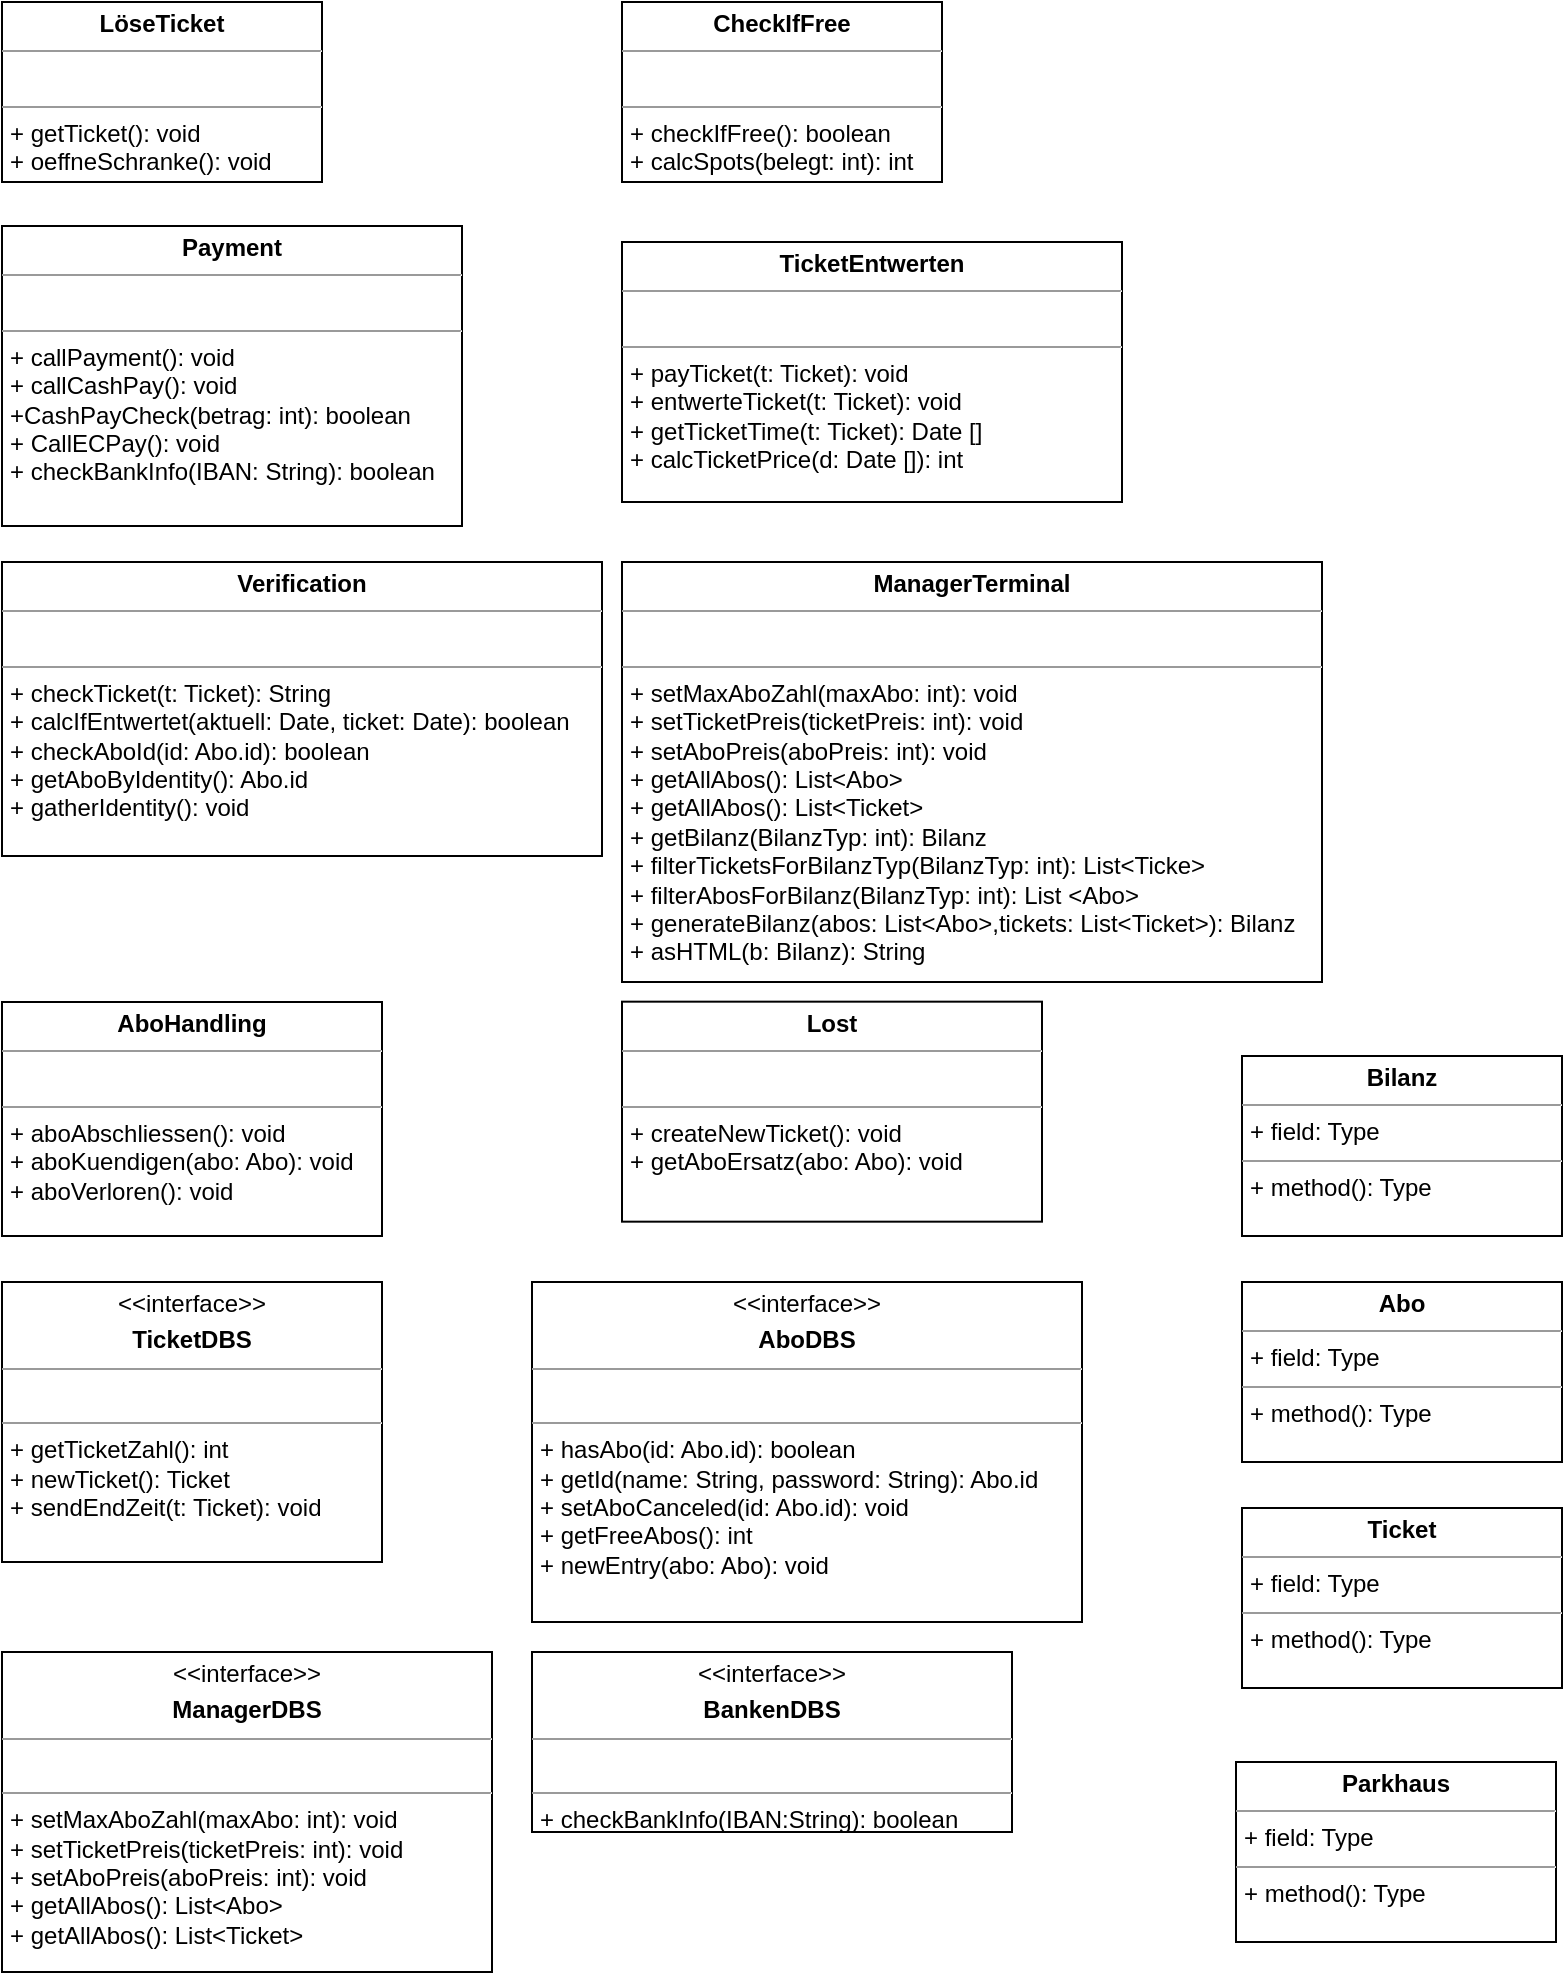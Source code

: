 <mxfile version="10.7.7" type="device"><diagram name="Page-1" id="c4acf3e9-155e-7222-9cf6-157b1a14988f"><mxGraphModel dx="1123" dy="862" grid="1" gridSize="10" guides="1" tooltips="1" connect="1" arrows="1" fold="1" page="1" pageScale="1" pageWidth="850" pageHeight="1100" background="#ffffff" math="0" shadow="0"><root><mxCell id="0"/><mxCell id="1" parent="0"/><mxCell id="57TfwCrqXmgdfSixupcV-1" value="&lt;p style=&quot;margin: 0px ; margin-top: 4px ; text-align: center&quot;&gt;&lt;b&gt;LöseTicket&lt;/b&gt;&lt;/p&gt;&lt;hr size=&quot;1&quot;&gt;&lt;p style=&quot;margin: 0px ; margin-left: 4px&quot;&gt;&lt;br&gt;&lt;/p&gt;&lt;hr size=&quot;1&quot;&gt;&lt;p style=&quot;margin: 0px ; margin-left: 4px&quot;&gt;+ getTicket(): void&lt;/p&gt;&lt;p style=&quot;margin: 0px ; margin-left: 4px&quot;&gt;+ oeffneSchranke(): void&lt;/p&gt;" style="verticalAlign=top;align=left;overflow=fill;fontSize=12;fontFamily=Helvetica;html=1;" vertex="1" parent="1"><mxGeometry x="50" y="40" width="160" height="90" as="geometry"/></mxCell><mxCell id="57TfwCrqXmgdfSixupcV-2" value="&lt;p style=&quot;margin: 0px ; margin-top: 4px ; text-align: center&quot;&gt;&lt;b&gt;CheckIfFree&lt;/b&gt;&lt;/p&gt;&lt;hr size=&quot;1&quot;&gt;&lt;p style=&quot;margin: 0px ; margin-left: 4px&quot;&gt;&lt;br&gt;&lt;/p&gt;&lt;hr size=&quot;1&quot;&gt;&lt;p style=&quot;margin: 0px ; margin-left: 4px&quot;&gt;+ checkIfFree(): boolean&amp;nbsp;&lt;/p&gt;&lt;p style=&quot;margin: 0px ; margin-left: 4px&quot;&gt;+ calcSpots(belegt: int): int&amp;nbsp;&lt;/p&gt;&lt;p style=&quot;margin: 0px ; margin-left: 4px&quot;&gt;&lt;br&gt;&lt;/p&gt;" style="verticalAlign=top;align=left;overflow=fill;fontSize=12;fontFamily=Helvetica;html=1;" vertex="1" parent="1"><mxGeometry x="360" y="40" width="160" height="90" as="geometry"/></mxCell><mxCell id="57TfwCrqXmgdfSixupcV-3" value="&lt;p style=&quot;margin: 0px ; margin-top: 4px ; text-align: center&quot;&gt;&lt;b&gt;Payment&lt;/b&gt;&lt;/p&gt;&lt;hr size=&quot;1&quot;&gt;&lt;p style=&quot;margin: 0px ; margin-left: 4px&quot;&gt;&lt;br&gt;&lt;/p&gt;&lt;hr size=&quot;1&quot;&gt;&lt;p style=&quot;margin: 0px ; margin-left: 4px&quot;&gt;+ callPayment(): void&lt;/p&gt;&lt;p style=&quot;margin: 0px ; margin-left: 4px&quot;&gt;+ callCashPay(): void&lt;/p&gt;&lt;p style=&quot;margin: 0px ; margin-left: 4px&quot;&gt;+CashPayCheck(betrag: int): boolean&amp;nbsp;&lt;/p&gt;&lt;p style=&quot;margin: 0px ; margin-left: 4px&quot;&gt;+ CallECPay(): void&lt;/p&gt;&lt;p style=&quot;margin: 0px ; margin-left: 4px&quot;&gt;+ checkBankInfo(IBAN: String): boolean&amp;nbsp;&lt;/p&gt;&lt;p style=&quot;margin: 0px ; margin-left: 4px&quot;&gt;&lt;br&gt;&lt;/p&gt;" style="verticalAlign=top;align=left;overflow=fill;fontSize=12;fontFamily=Helvetica;html=1;" vertex="1" parent="1"><mxGeometry x="50" y="152" width="230" height="150" as="geometry"/></mxCell><mxCell id="57TfwCrqXmgdfSixupcV-5" value="&lt;p style=&quot;margin: 0px ; margin-top: 4px ; text-align: center&quot;&gt;&lt;b&gt;Verification&lt;/b&gt;&lt;/p&gt;&lt;hr size=&quot;1&quot;&gt;&lt;p style=&quot;margin: 0px ; margin-left: 4px&quot;&gt;&lt;br&gt;&lt;/p&gt;&lt;hr size=&quot;1&quot;&gt;&lt;p style=&quot;margin: 0px ; margin-left: 4px&quot;&gt;+ checkTicket(t: Ticket): String&amp;nbsp;&lt;/p&gt;&lt;p style=&quot;margin: 0px ; margin-left: 4px&quot;&gt;+ calcIfEntwertet(aktuell: Date, ticket: Date): boolean&lt;/p&gt;&lt;p style=&quot;margin: 0px ; margin-left: 4px&quot;&gt;+ checkAboId(id: Abo.id): boolean&lt;/p&gt;&lt;p style=&quot;margin: 0px ; margin-left: 4px&quot;&gt;+ getAboByIdentity(): Abo.id&amp;nbsp;&lt;/p&gt;&lt;p style=&quot;margin: 0px ; margin-left: 4px&quot;&gt;+ gatherIdentity(): void&lt;/p&gt;" style="verticalAlign=top;align=left;overflow=fill;fontSize=12;fontFamily=Helvetica;html=1;" vertex="1" parent="1"><mxGeometry x="50" y="320" width="300" height="147" as="geometry"/></mxCell><mxCell id="57TfwCrqXmgdfSixupcV-7" value="&lt;p style=&quot;margin: 0px ; margin-top: 4px ; text-align: center&quot;&gt;&lt;b&gt;AboHandling&lt;/b&gt;&lt;/p&gt;&lt;hr size=&quot;1&quot;&gt;&lt;p style=&quot;margin: 0px ; margin-left: 4px&quot;&gt;&lt;br&gt;&lt;/p&gt;&lt;hr size=&quot;1&quot;&gt;&lt;p style=&quot;margin: 0px ; margin-left: 4px&quot;&gt;+ aboAbschliessen(): void&lt;/p&gt;&lt;p style=&quot;margin: 0px ; margin-left: 4px&quot;&gt;+ aboKuendigen(abo: Abo): void&lt;/p&gt;&lt;p style=&quot;margin: 0px ; margin-left: 4px&quot;&gt;+ aboVerloren(): void&lt;/p&gt;&lt;p style=&quot;margin: 0px ; margin-left: 4px&quot;&gt;&lt;br&gt;&lt;/p&gt;" style="verticalAlign=top;align=left;overflow=fill;fontSize=12;fontFamily=Helvetica;html=1;" vertex="1" parent="1"><mxGeometry x="50" y="540" width="190" height="117" as="geometry"/></mxCell><mxCell id="57TfwCrqXmgdfSixupcV-8" value="&lt;p style=&quot;margin: 0px ; margin-top: 4px ; text-align: center&quot;&gt;&lt;b&gt;TicketEntwerten&lt;/b&gt;&lt;/p&gt;&lt;hr size=&quot;1&quot;&gt;&lt;p style=&quot;margin: 0px ; margin-left: 4px&quot;&gt;&lt;br&gt;&lt;/p&gt;&lt;hr size=&quot;1&quot;&gt;&lt;p style=&quot;margin: 0px ; margin-left: 4px&quot;&gt;+ payTicket(t: Ticket): void&lt;/p&gt;&lt;p style=&quot;margin: 0px ; margin-left: 4px&quot;&gt;+ entwerteTicket(t: Ticket): void&lt;/p&gt;&lt;p style=&quot;margin: 0px ; margin-left: 4px&quot;&gt;+ getTicketTime(t: Ticket): Date []&lt;/p&gt;&lt;p style=&quot;margin: 0px ; margin-left: 4px&quot;&gt;+ calcTicketPrice(d: Date []): int&lt;/p&gt;" style="verticalAlign=top;align=left;overflow=fill;fontSize=12;fontFamily=Helvetica;html=1;" vertex="1" parent="1"><mxGeometry x="360" y="160" width="250" height="130" as="geometry"/></mxCell><mxCell id="57TfwCrqXmgdfSixupcV-9" value="&lt;p style=&quot;margin: 0px ; margin-top: 4px ; text-align: center&quot;&gt;&lt;b&gt;ManagerTerminal&lt;/b&gt;&lt;/p&gt;&lt;hr size=&quot;1&quot;&gt;&lt;p style=&quot;margin: 0px ; margin-left: 4px&quot;&gt;&lt;br&gt;&lt;/p&gt;&lt;hr size=&quot;1&quot;&gt;&lt;p style=&quot;margin: 0px ; margin-left: 4px&quot;&gt;+ setMaxAboZahl(maxAbo: int): void&lt;/p&gt;&lt;p style=&quot;margin: 0px ; margin-left: 4px&quot;&gt;+ setTicketPreis(ticketPreis: int): void&lt;/p&gt;&lt;p style=&quot;margin: 0px ; margin-left: 4px&quot;&gt;&lt;span&gt;+ setAboPreis(aboPreis: int): void&lt;/span&gt;&lt;/p&gt;&lt;p style=&quot;margin: 0px ; margin-left: 4px&quot;&gt;&lt;span&gt;+ getAllAbos(): List&amp;lt;Abo&amp;gt;&lt;/span&gt;&lt;/p&gt;&lt;p style=&quot;margin: 0px ; margin-left: 4px&quot;&gt;&lt;span&gt;+ getAllAbos(): List&amp;lt;Ticket&amp;gt;&lt;/span&gt;&lt;/p&gt;&lt;p style=&quot;margin: 0px ; margin-left: 4px&quot;&gt;&lt;span&gt;+ getBilanz(BilanzTyp: int): Bilanz&lt;/span&gt;&lt;/p&gt;&lt;p style=&quot;margin: 0px ; margin-left: 4px&quot;&gt;&lt;span&gt;+ filterTicketsForBilanzTyp(BilanzTyp: int): List&amp;lt;Ticke&amp;gt;&lt;/span&gt;&lt;/p&gt;&lt;p style=&quot;margin: 0px ; margin-left: 4px&quot;&gt;&lt;span&gt;+ filterAbosForBilanz(BilanzTyp: int): List &amp;lt;Abo&amp;gt;&lt;/span&gt;&lt;/p&gt;&lt;p style=&quot;margin: 0px ; margin-left: 4px&quot;&gt;&lt;span&gt;+ generateBilanz(abos: List&amp;lt;Abo&amp;gt;,tickets: List&amp;lt;Ticket&amp;gt;): Bilanz&lt;/span&gt;&lt;/p&gt;&lt;p style=&quot;margin: 0px ; margin-left: 4px&quot;&gt;&lt;span&gt;+ asHTML(b: Bilanz): String&lt;/span&gt;&lt;/p&gt;&lt;p&gt;&lt;br&gt;&lt;/p&gt;" style="verticalAlign=top;align=left;overflow=fill;fontSize=12;fontFamily=Helvetica;html=1;" vertex="1" parent="1"><mxGeometry x="360" y="320" width="350" height="210" as="geometry"/></mxCell><mxCell id="57TfwCrqXmgdfSixupcV-10" value="&lt;p style=&quot;margin: 0px ; margin-top: 4px ; text-align: center&quot;&gt;&lt;b&gt;Lost&lt;/b&gt;&lt;/p&gt;&lt;hr size=&quot;1&quot;&gt;&lt;p style=&quot;margin: 0px ; margin-left: 4px&quot;&gt;&lt;br&gt;&lt;/p&gt;&lt;hr size=&quot;1&quot;&gt;&lt;p style=&quot;margin: 0px ; margin-left: 4px&quot;&gt;+ createNewTicket(): void&lt;/p&gt;&lt;p style=&quot;margin: 0px ; margin-left: 4px&quot;&gt;+ getAboErsatz(abo: Abo): void&lt;/p&gt;" style="verticalAlign=top;align=left;overflow=fill;fontSize=12;fontFamily=Helvetica;html=1;" vertex="1" parent="1"><mxGeometry x="360" y="539.833" width="210" height="110" as="geometry"/></mxCell><mxCell id="57TfwCrqXmgdfSixupcV-12" value="&lt;p style=&quot;margin: 0px ; margin-top: 4px ; text-align: center&quot;&gt;&amp;lt;&amp;lt;interface&amp;gt;&amp;gt;&lt;/p&gt;&lt;p style=&quot;margin: 0px ; margin-top: 4px ; text-align: center&quot;&gt;&lt;b&gt;TicketDBS&lt;/b&gt;&lt;/p&gt;&lt;hr size=&quot;1&quot;&gt;&lt;p style=&quot;margin: 0px ; margin-left: 4px&quot;&gt;&lt;br&gt;&lt;/p&gt;&lt;hr size=&quot;1&quot;&gt;&lt;p style=&quot;margin: 0px ; margin-left: 4px&quot;&gt;+ getTicketZahl(): int&lt;/p&gt;&lt;p style=&quot;margin: 0px ; margin-left: 4px&quot;&gt;+ newTicket(): Ticket&lt;/p&gt;&lt;p style=&quot;margin: 0px ; margin-left: 4px&quot;&gt;+ sendEndZeit(t: Ticket): void&lt;/p&gt;&lt;p style=&quot;margin: 0px ; margin-left: 4px&quot;&gt;&lt;br&gt;&lt;/p&gt;" style="verticalAlign=top;align=left;overflow=fill;fontSize=12;fontFamily=Helvetica;html=1;" vertex="1" parent="1"><mxGeometry x="50" y="680" width="190" height="140" as="geometry"/></mxCell><mxCell id="57TfwCrqXmgdfSixupcV-13" value="&lt;p style=&quot;margin: 0px ; margin-top: 4px ; text-align: center&quot;&gt;&amp;lt;&amp;lt;interface&amp;gt;&amp;gt;&lt;/p&gt;&lt;p style=&quot;margin: 0px ; margin-top: 4px ; text-align: center&quot;&gt;&lt;b&gt;AboDBS&lt;/b&gt;&lt;/p&gt;&lt;hr size=&quot;1&quot;&gt;&lt;p style=&quot;margin: 0px ; margin-left: 4px&quot;&gt;&lt;br&gt;&lt;/p&gt;&lt;hr size=&quot;1&quot;&gt;&lt;p style=&quot;margin: 0px ; margin-left: 4px&quot;&gt;+ hasAbo(id: Abo.id): boolean&lt;/p&gt;&lt;p style=&quot;margin: 0px ; margin-left: 4px&quot;&gt;+ getId(name: String, password: String): Abo.id&lt;/p&gt;&lt;p style=&quot;margin: 0px ; margin-left: 4px&quot;&gt;+ setAboCanceled(id: Abo.id): void&lt;/p&gt;&lt;p style=&quot;margin: 0px ; margin-left: 4px&quot;&gt;+ getFreeAbos(): int&lt;/p&gt;&lt;p style=&quot;margin: 0px ; margin-left: 4px&quot;&gt;+ newEntry(abo: Abo): void&lt;/p&gt;" style="verticalAlign=top;align=left;overflow=fill;fontSize=12;fontFamily=Helvetica;html=1;" vertex="1" parent="1"><mxGeometry x="315" y="680" width="275" height="170" as="geometry"/></mxCell><mxCell id="57TfwCrqXmgdfSixupcV-14" value="&lt;p style=&quot;margin: 0px ; margin-top: 4px ; text-align: center&quot;&gt;&amp;lt;&amp;lt;interface&amp;gt;&amp;gt;&lt;/p&gt;&lt;p style=&quot;margin: 0px ; margin-top: 4px ; text-align: center&quot;&gt;&lt;b&gt;ManagerDBS&lt;/b&gt;&lt;/p&gt;&lt;hr size=&quot;1&quot;&gt;&lt;p style=&quot;margin: 0px ; margin-left: 4px&quot;&gt;&lt;br&gt;&lt;/p&gt;&lt;hr size=&quot;1&quot;&gt;&lt;p style=&quot;margin: 0px ; margin-left: 4px&quot;&gt;+ setMaxAboZahl(maxAbo: int): void&lt;/p&gt;&lt;p style=&quot;margin: 0px ; margin-left: 4px&quot;&gt;+ setTicketPreis(ticketPreis: int): void&lt;/p&gt;&lt;p style=&quot;margin: 0px ; margin-left: 4px&quot;&gt;+ setAboPreis(aboPreis: int): void&lt;/p&gt;&lt;p style=&quot;margin: 0px ; margin-left: 4px&quot;&gt;+ getAllAbos(): List&amp;lt;Abo&amp;gt;&lt;/p&gt;&lt;p style=&quot;margin: 0px ; margin-left: 4px&quot;&gt;+ getAllAbos(): List&amp;lt;Ticket&amp;gt;&lt;/p&gt;&lt;p style=&quot;margin: 0px ; margin-left: 4px&quot;&gt;&lt;br&gt;&lt;/p&gt;" style="verticalAlign=top;align=left;overflow=fill;fontSize=12;fontFamily=Helvetica;html=1;" vertex="1" parent="1"><mxGeometry x="50" y="865" width="245" height="160" as="geometry"/></mxCell><mxCell id="57TfwCrqXmgdfSixupcV-15" value="&lt;p style=&quot;margin: 0px ; margin-top: 4px ; text-align: center&quot;&gt;&amp;lt;&amp;lt;interface&amp;gt;&amp;gt;&lt;/p&gt;&lt;p style=&quot;margin: 0px ; margin-top: 4px ; text-align: center&quot;&gt;&lt;b&gt;BankenDBS&lt;/b&gt;&lt;/p&gt;&lt;hr size=&quot;1&quot;&gt;&lt;p style=&quot;margin: 0px ; margin-left: 4px&quot;&gt;&lt;br&gt;&lt;/p&gt;&lt;hr size=&quot;1&quot;&gt;&lt;p style=&quot;margin: 0px ; margin-left: 4px&quot;&gt;+ checkBankInfo(IBAN:String): boolean&lt;/p&gt;" style="verticalAlign=top;align=left;overflow=fill;fontSize=12;fontFamily=Helvetica;html=1;" vertex="1" parent="1"><mxGeometry x="315" y="865" width="240" height="90" as="geometry"/></mxCell><mxCell id="57TfwCrqXmgdfSixupcV-16" value="&lt;p style=&quot;margin: 0px ; margin-top: 4px ; text-align: center&quot;&gt;&lt;b&gt;Bilanz&lt;/b&gt;&lt;/p&gt;&lt;hr size=&quot;1&quot;&gt;&lt;p style=&quot;margin: 0px ; margin-left: 4px&quot;&gt;+ field: Type&lt;/p&gt;&lt;hr size=&quot;1&quot;&gt;&lt;p style=&quot;margin: 0px ; margin-left: 4px&quot;&gt;+ method(): Type&lt;/p&gt;" style="verticalAlign=top;align=left;overflow=fill;fontSize=12;fontFamily=Helvetica;html=1;" vertex="1" parent="1"><mxGeometry x="670" y="567" width="160" height="90" as="geometry"/></mxCell><mxCell id="57TfwCrqXmgdfSixupcV-18" value="&lt;p style=&quot;margin: 0px ; margin-top: 4px ; text-align: center&quot;&gt;&lt;b&gt;Abo&lt;/b&gt;&lt;/p&gt;&lt;hr size=&quot;1&quot;&gt;&lt;p style=&quot;margin: 0px ; margin-left: 4px&quot;&gt;+ field: Type&lt;/p&gt;&lt;hr size=&quot;1&quot;&gt;&lt;p style=&quot;margin: 0px ; margin-left: 4px&quot;&gt;+ method(): Type&lt;/p&gt;" style="verticalAlign=top;align=left;overflow=fill;fontSize=12;fontFamily=Helvetica;html=1;" vertex="1" parent="1"><mxGeometry x="670" y="680" width="160" height="90" as="geometry"/></mxCell><mxCell id="57TfwCrqXmgdfSixupcV-19" value="&lt;p style=&quot;margin: 0px ; margin-top: 4px ; text-align: center&quot;&gt;&lt;b&gt;Ticket&lt;/b&gt;&lt;/p&gt;&lt;hr size=&quot;1&quot;&gt;&lt;p style=&quot;margin: 0px ; margin-left: 4px&quot;&gt;+ field: Type&lt;/p&gt;&lt;hr size=&quot;1&quot;&gt;&lt;p style=&quot;margin: 0px ; margin-left: 4px&quot;&gt;+ method(): Type&lt;/p&gt;" style="verticalAlign=top;align=left;overflow=fill;fontSize=12;fontFamily=Helvetica;html=1;" vertex="1" parent="1"><mxGeometry x="670" y="793" width="160" height="90" as="geometry"/></mxCell><mxCell id="57TfwCrqXmgdfSixupcV-20" value="&lt;p style=&quot;margin: 0px ; margin-top: 4px ; text-align: center&quot;&gt;&lt;b&gt;Parkhaus&lt;/b&gt;&lt;/p&gt;&lt;hr size=&quot;1&quot;&gt;&lt;p style=&quot;margin: 0px ; margin-left: 4px&quot;&gt;+ field: Type&lt;/p&gt;&lt;hr size=&quot;1&quot;&gt;&lt;p style=&quot;margin: 0px ; margin-left: 4px&quot;&gt;+ method(): Type&lt;/p&gt;" style="verticalAlign=top;align=left;overflow=fill;fontSize=12;fontFamily=Helvetica;html=1;" vertex="1" parent="1"><mxGeometry x="667" y="920" width="160" height="90" as="geometry"/></mxCell></root></mxGraphModel></diagram></mxfile>